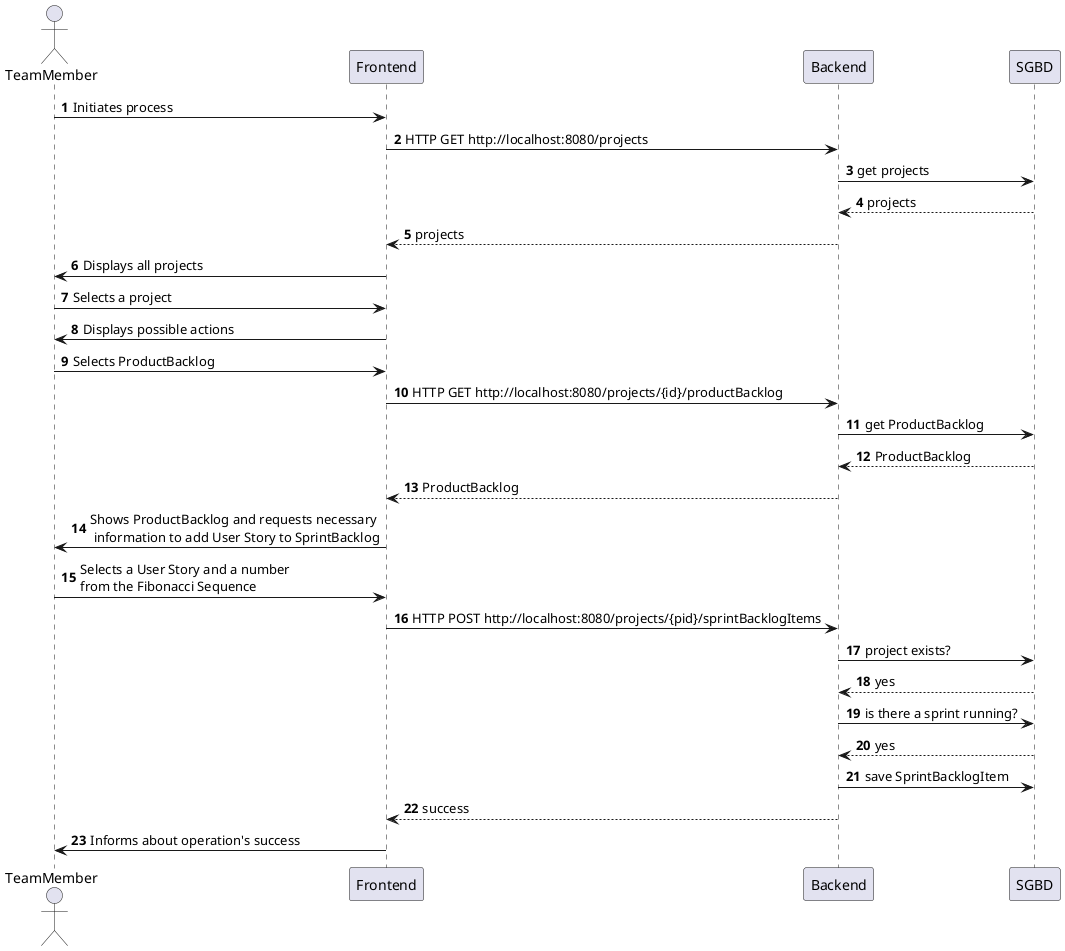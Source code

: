 @startuml
'https://plantuml.com/sequence-diagram

autonumber
actor TeamMember as dir
participant Frontend as ui
participant Backend as bck
participant "SGBD" as db

dir-> ui : Initiates process
ui-> bck : HTTP GET http://localhost:8080/projects
bck -> db : get projects
db --> bck : projects
bck--> ui : projects
ui -> dir : Displays all projects
dir -> ui : Selects a project
ui-> dir : Displays possible actions
dir -> ui : Selects ProductBacklog
ui-> bck : HTTP GET http://localhost:8080/projects/{id}/productBacklog
bck -> db : get ProductBacklog
db --> bck : ProductBacklog
bck--> ui : ProductBacklog
ui-> dir : Shows ProductBacklog and requests necessary\n information to add User Story to SprintBacklog
dir -> ui : Selects a User Story and a number\nfrom the Fibonacci Sequence
ui -> bck : HTTP POST http://localhost:8080/projects/{pid}/sprintBacklogItems
bck -> db : project exists?
db --> bck : yes
bck -> db : is there a sprint running?
db --> bck : yes
bck -> db : save SprintBacklogItem
bck --> ui : success
ui -> dir : Informs about operation's success
@enduml